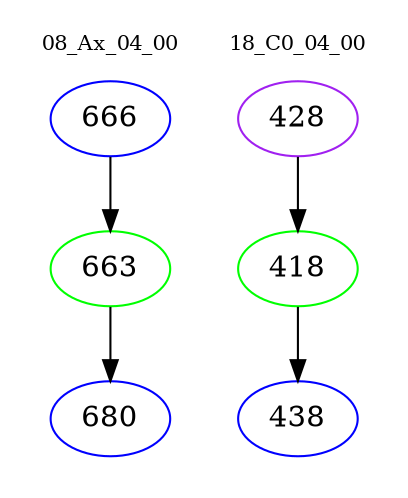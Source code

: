 digraph{
subgraph cluster_0 {
color = white
label = "08_Ax_04_00";
fontsize=10;
T0_666 [label="666", color="blue"]
T0_666 -> T0_663 [color="black"]
T0_663 [label="663", color="green"]
T0_663 -> T0_680 [color="black"]
T0_680 [label="680", color="blue"]
}
subgraph cluster_1 {
color = white
label = "18_C0_04_00";
fontsize=10;
T1_428 [label="428", color="purple"]
T1_428 -> T1_418 [color="black"]
T1_418 [label="418", color="green"]
T1_418 -> T1_438 [color="black"]
T1_438 [label="438", color="blue"]
}
}
